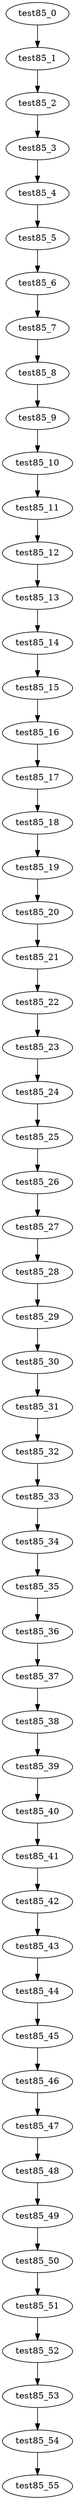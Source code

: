 digraph G {
test85_0->test85_1;
test85_1->test85_2;
test85_2->test85_3;
test85_3->test85_4;
test85_4->test85_5;
test85_5->test85_6;
test85_6->test85_7;
test85_7->test85_8;
test85_8->test85_9;
test85_9->test85_10;
test85_10->test85_11;
test85_11->test85_12;
test85_12->test85_13;
test85_13->test85_14;
test85_14->test85_15;
test85_15->test85_16;
test85_16->test85_17;
test85_17->test85_18;
test85_18->test85_19;
test85_19->test85_20;
test85_20->test85_21;
test85_21->test85_22;
test85_22->test85_23;
test85_23->test85_24;
test85_24->test85_25;
test85_25->test85_26;
test85_26->test85_27;
test85_27->test85_28;
test85_28->test85_29;
test85_29->test85_30;
test85_30->test85_31;
test85_31->test85_32;
test85_32->test85_33;
test85_33->test85_34;
test85_34->test85_35;
test85_35->test85_36;
test85_36->test85_37;
test85_37->test85_38;
test85_38->test85_39;
test85_39->test85_40;
test85_40->test85_41;
test85_41->test85_42;
test85_42->test85_43;
test85_43->test85_44;
test85_44->test85_45;
test85_45->test85_46;
test85_46->test85_47;
test85_47->test85_48;
test85_48->test85_49;
test85_49->test85_50;
test85_50->test85_51;
test85_51->test85_52;
test85_52->test85_53;
test85_53->test85_54;
test85_54->test85_55;

}
